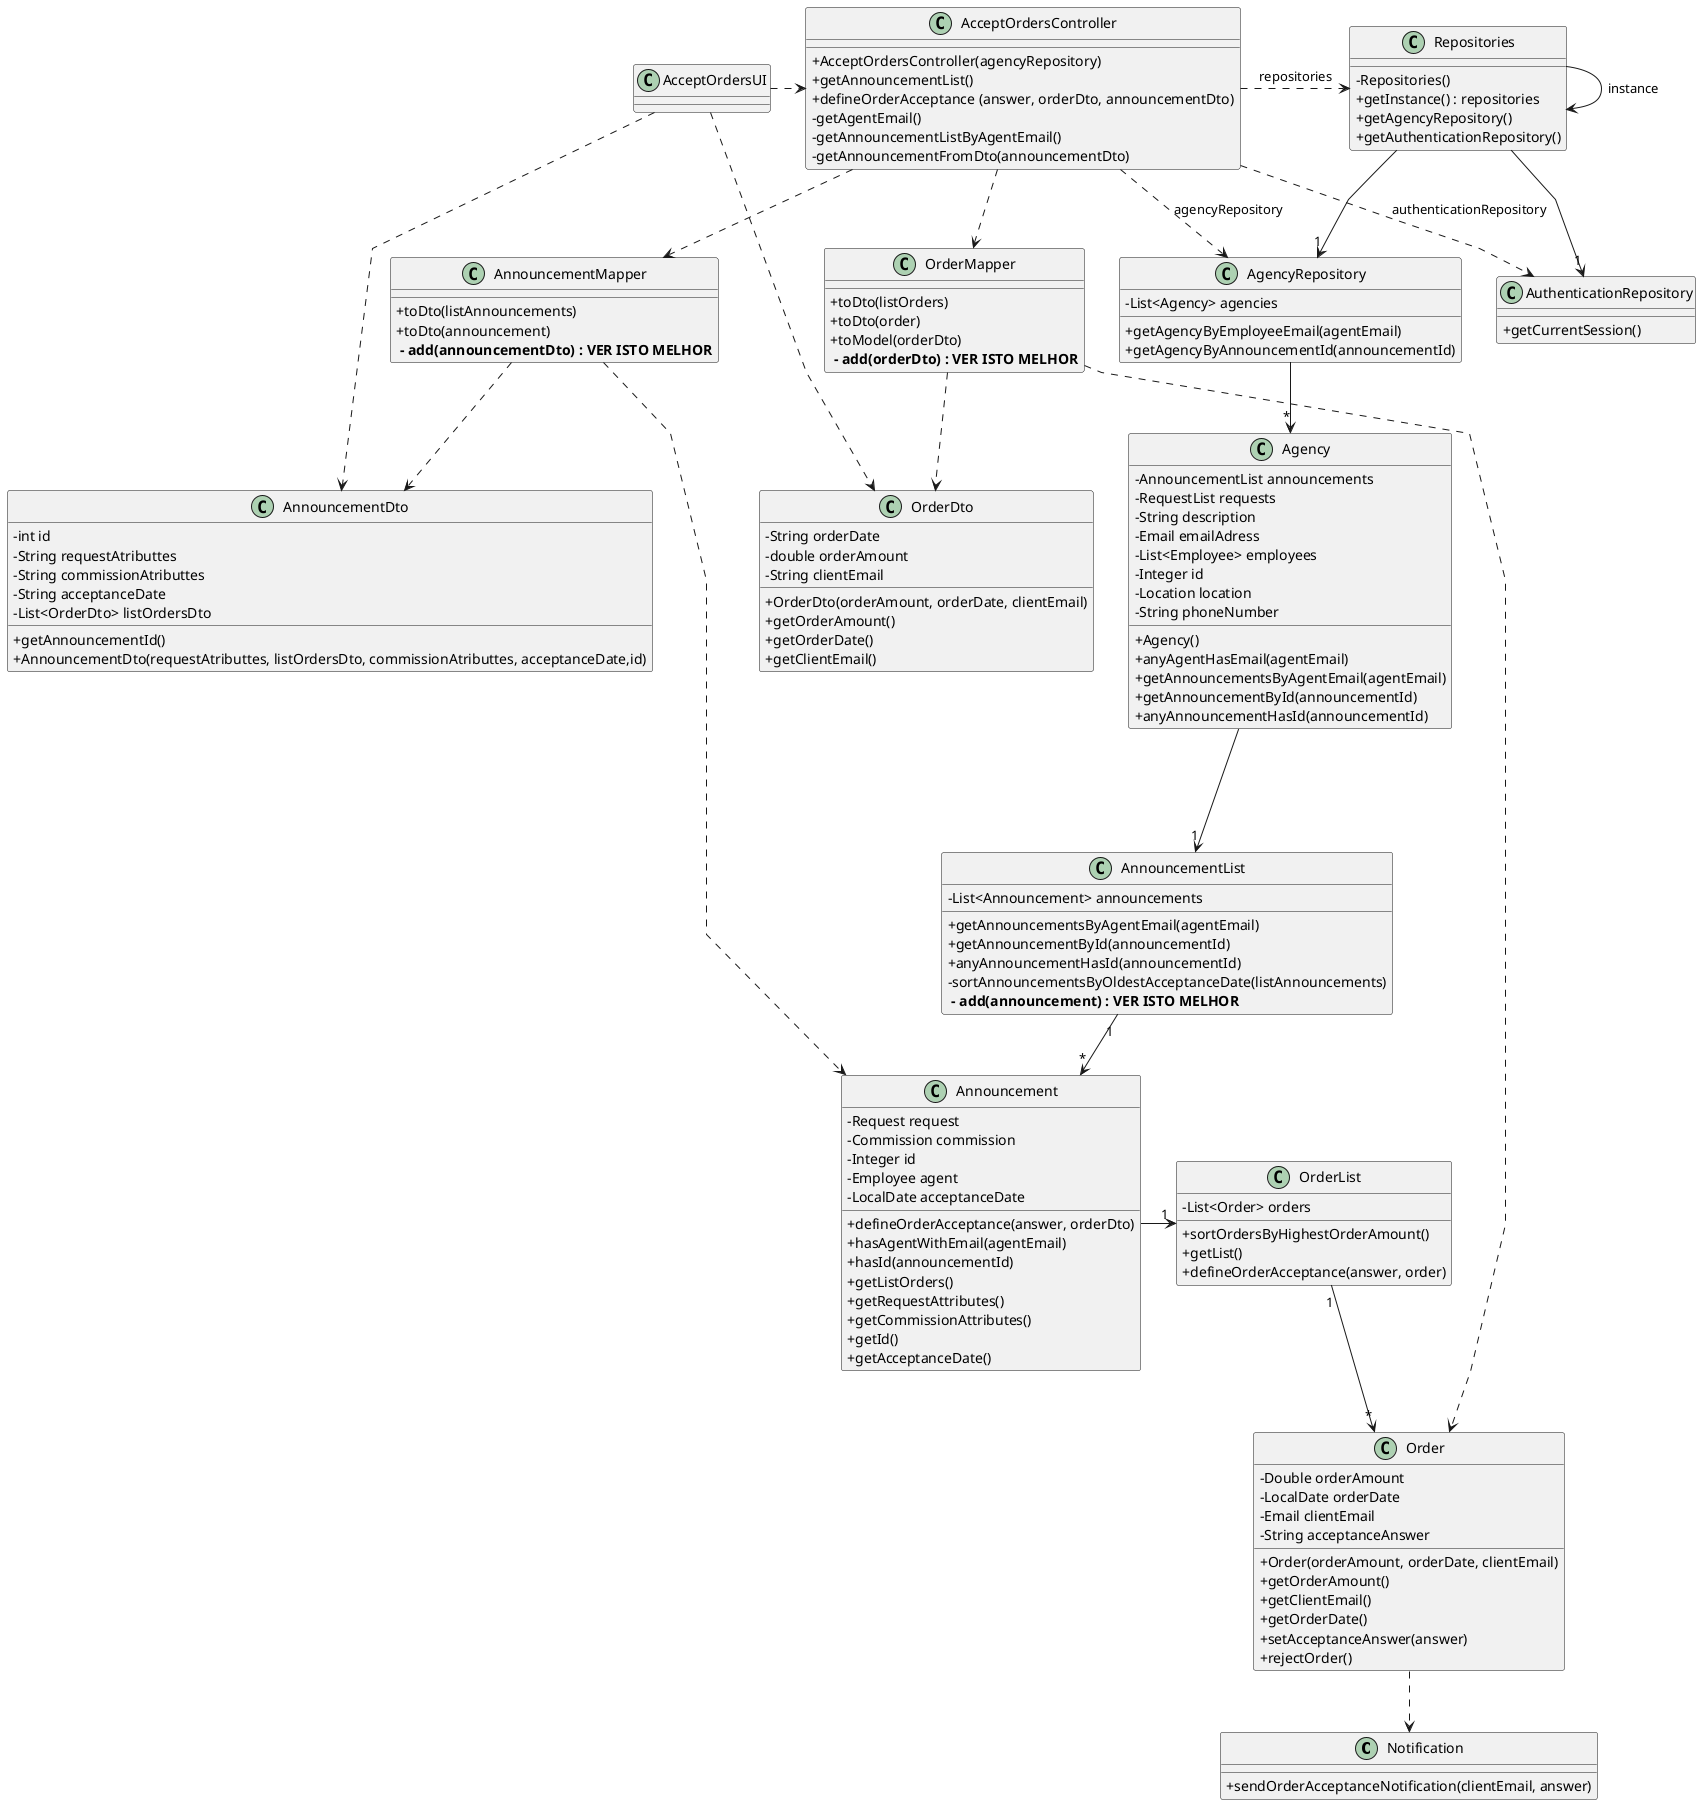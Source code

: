@startuml
'skinparam monochrome true
skinparam packageStyle rectangle
skinparam shadowing false
skinparam linetype polyline
'skinparam linetype orto

skinparam classAttributeIconSize 0

class Notification {
+ sendOrderAcceptanceNotification(clientEmail, answer)
}

class Order {
    - Double orderAmount
    - LocalDate orderDate
    - Email clientEmail
    - String acceptanceAnswer
    + Order(orderAmount, orderDate, clientEmail)
    + getOrderAmount()
    + getClientEmail()
    + getOrderDate()
    + setAcceptanceAnswer(answer)
    + rejectOrder()
}

class OrderMapper {
    + toDto(listOrders)
    + toDto(order)
    + toModel(orderDto)
    ** - add(orderDto) : VER ISTO MELHOR**
}

class OrderList {
    - List<Order> orders
    + sortOrdersByHighestOrderAmount()
    + getList()
    + defineOrderAcceptance(answer, order)
}

class OrderDto {
    - String orderDate
    - double orderAmount
    - String clientEmail
    + OrderDto(orderAmount, orderDate, clientEmail)
    + getOrderAmount()
    + getOrderDate()
    + getClientEmail()
}

class Announcement {
    - Request request
    - Commission commission
    - Integer id
    - Employee agent
    - LocalDate acceptanceDate
    + defineOrderAcceptance(answer, orderDto)
    + hasAgentWithEmail(agentEmail)
    + hasId(announcementId)
    + getListOrders()
    + getRequestAttributes()
    + getCommissionAttributes()
    + getId()
    + getAcceptanceDate()
}

class AnnouncementDto {
    - int id
    - String requestAtributtes
    - String commissionAtributtes
    - String acceptanceDate
    - List<OrderDto> listOrdersDto
    + getAnnouncementId()
    + AnnouncementDto(requestAtributtes, listOrdersDto, commissionAtributtes, acceptanceDate,id)
}

class AnnouncementList {
    - List<Announcement> announcements
    + getAnnouncementsByAgentEmail(agentEmail)
    + getAnnouncementById(announcementId)
    + anyAnnouncementHasId(announcementId)
    - sortAnnouncementsByOldestAcceptanceDate(listAnnouncements)
    ** - add(announcement) : VER ISTO MELHOR**
}

class AnnouncementMapper {
    + toDto(listAnnouncements)
    + toDto(announcement)
    ** - add(announcementDto) : VER ISTO MELHOR**
}

class Agency {
    - AnnouncementList announcements
    - RequestList requests
    - String description
    - Email emailAdress
    - List<Employee> employees
    - Integer id
    - Location location
    - String phoneNumber
    + Agency()
    + anyAgentHasEmail(agentEmail)
    + getAnnouncementsByAgentEmail(agentEmail)
    + getAnnouncementById(announcementId)
    + anyAnnouncementHasId(announcementId)
}

class AgencyRepository {
    - List<Agency> agencies
    + getAgencyByEmployeeEmail(agentEmail)
    + getAgencyByAnnouncementId(announcementId)
}
class AuthenticationRepository{
 + getCurrentSession()
}

class Repositories {
    - Repositories()
    + getInstance() : repositories
    + getAgencyRepository()
    + getAuthenticationRepository()

}

class AcceptOrdersController {
    + AcceptOrdersController(agencyRepository)
    + getAnnouncementList()
    + defineOrderAcceptance (answer, orderDto, announcementDto)
    - getAgentEmail()
    - getAnnouncementListByAgentEmail()
    - getAnnouncementFromDto(announcementDto)
}


class AcceptOrdersUI {
}

Repositories -> Repositories : instance

AcceptOrdersUI .> AcceptOrdersController
AcceptOrdersController .> Repositories : repositories
AcceptOrdersController .-> AgencyRepository : agencyRepository
AcceptOrdersController .-> AuthenticationRepository :  authenticationRepository
AcceptOrdersController .-> AnnouncementMapper
AnnouncementMapper .-> AnnouncementDto
AnnouncementMapper .> Announcement
AcceptOrdersController .-> OrderMapper
OrderMapper .-> OrderDto
OrderMapper.> Order
AcceptOrdersUI .> AnnouncementDto
AcceptOrdersUI .> OrderDto
Repositories --> "1" AuthenticationRepository
Repositories --> "1" AgencyRepository
AgencyRepository --> "*" Agency
Agency ---> "1" AnnouncementList
AnnouncementList "1" --> "*" Announcement
Announcement -> "1" OrderList
OrderList "1" --> "*" Order
Order .-> Notification


@enduml